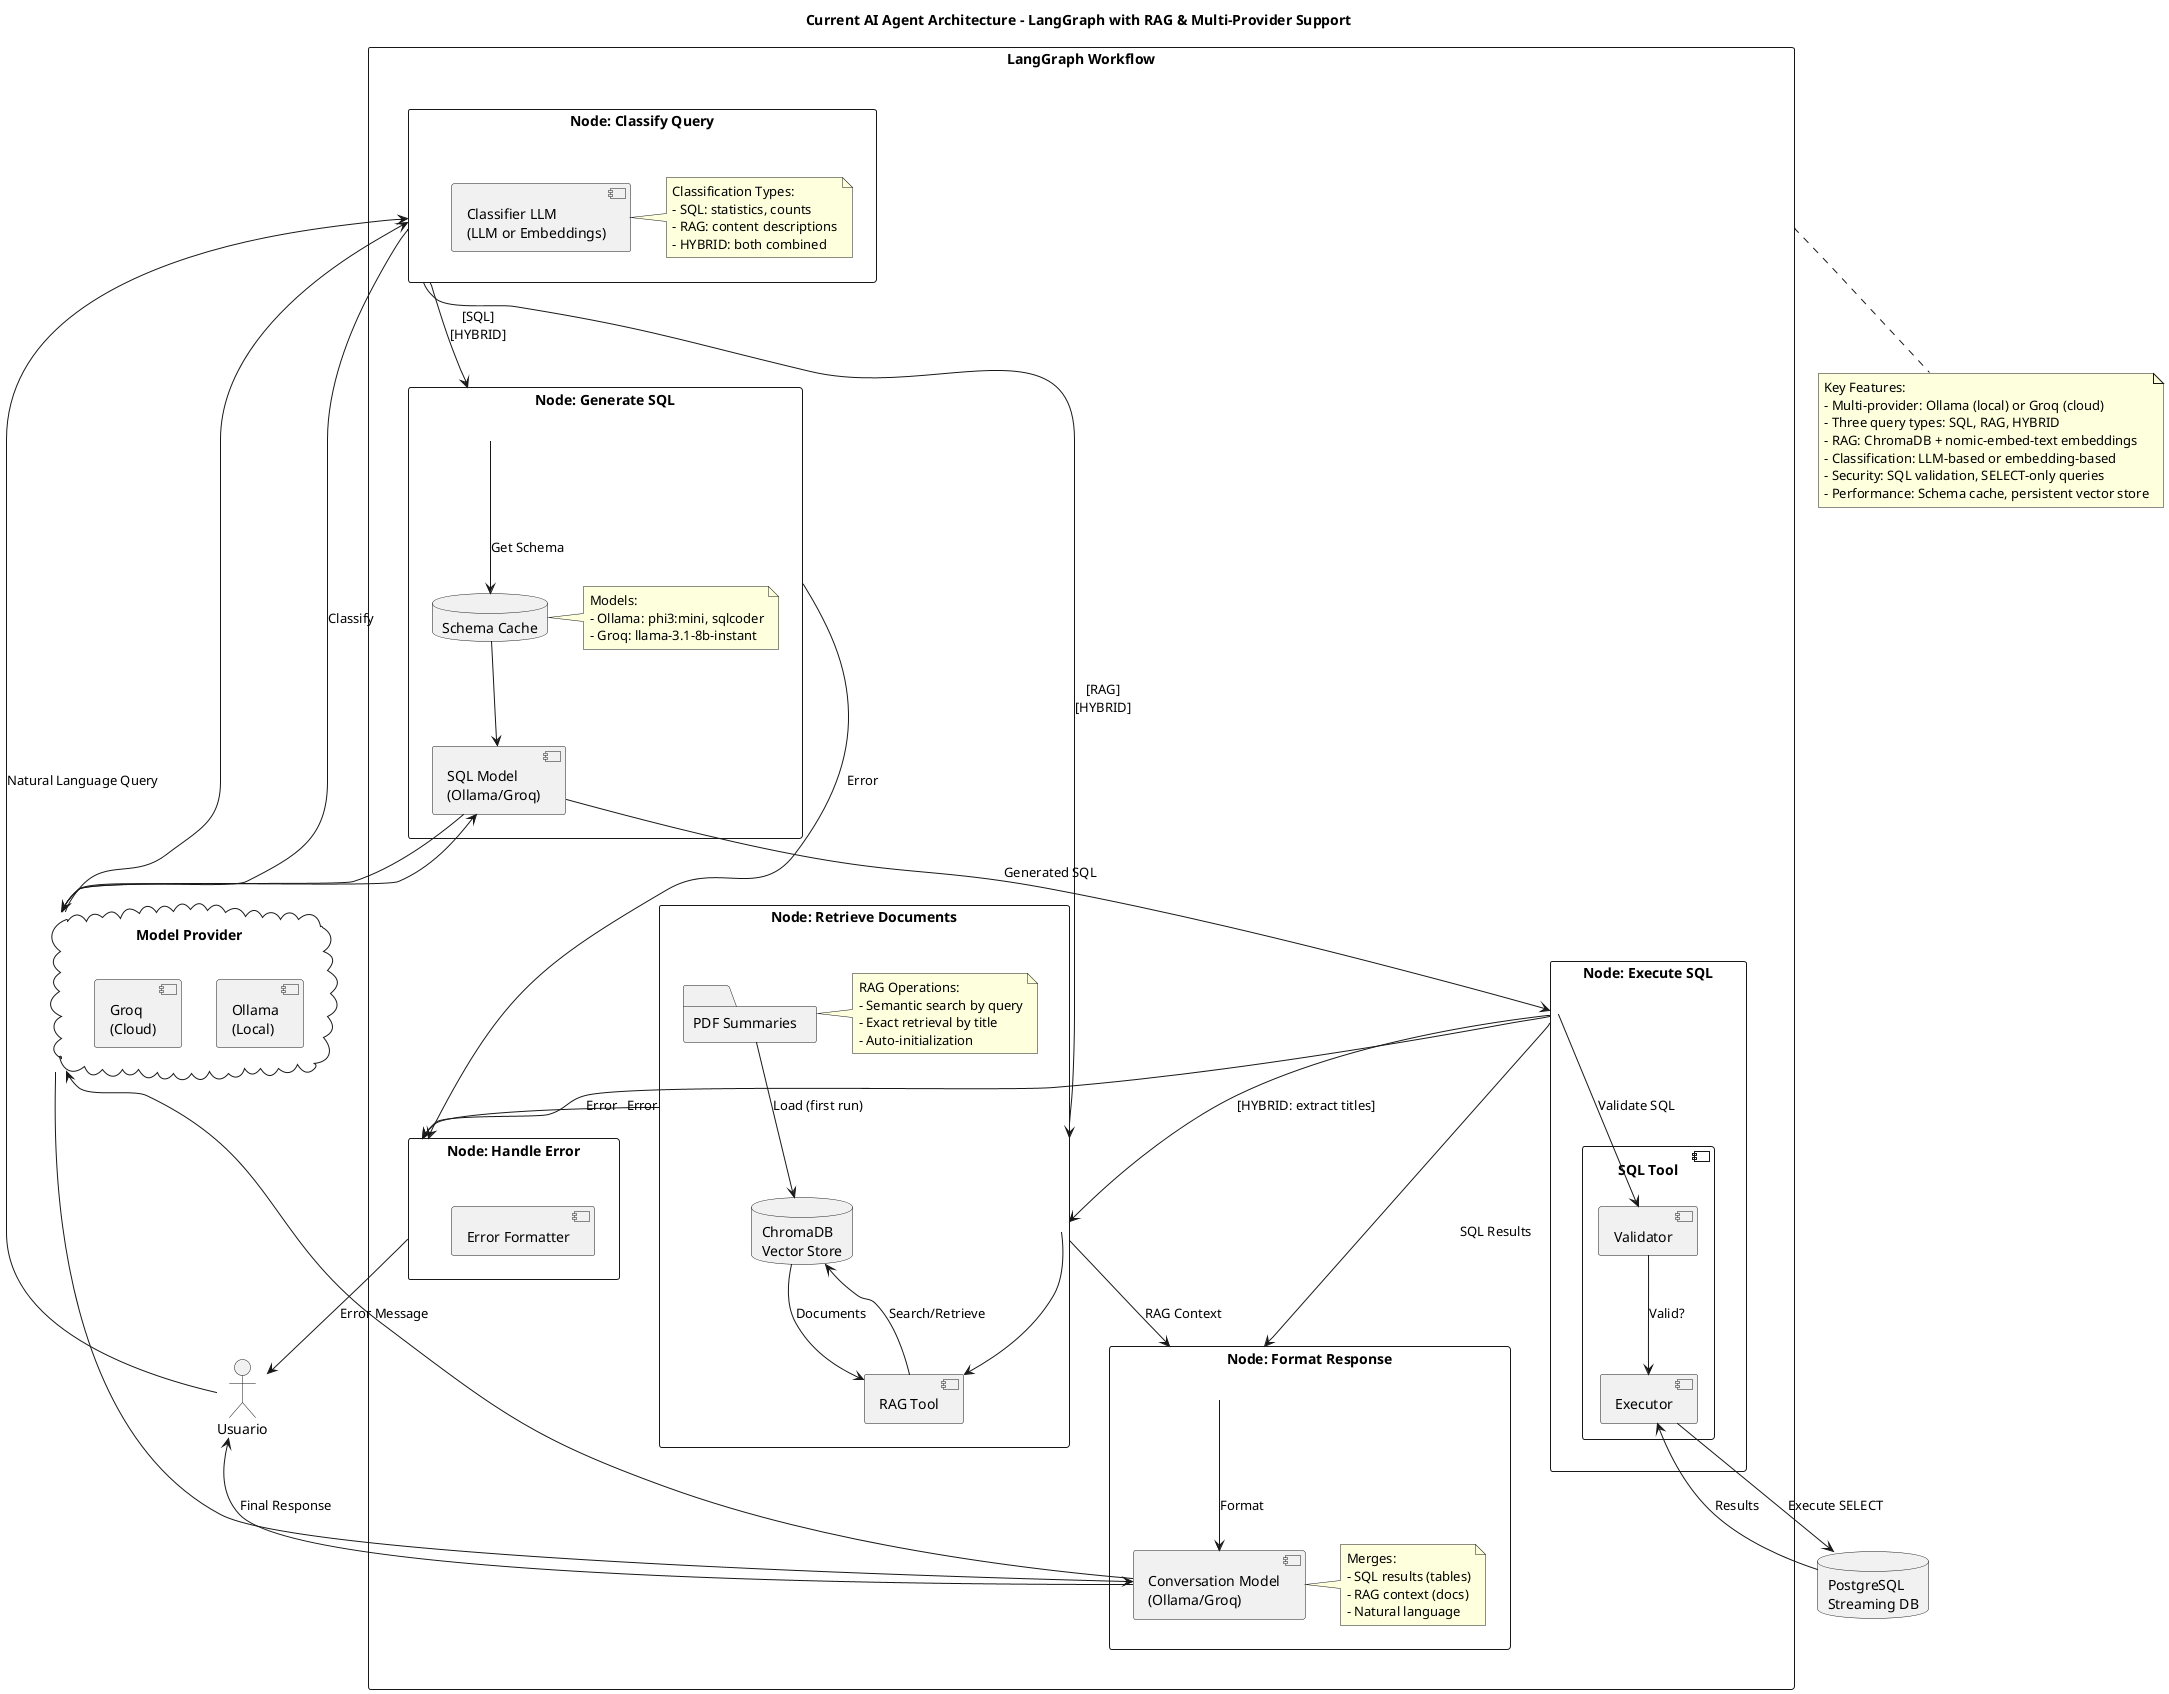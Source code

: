 @startuml implemented_architecture
title Current AI Agent Architecture - LangGraph with RAG & Multi-Provider Support

actor Usuario

cloud "Model Provider" as Provider {
    component "Ollama\n(Local)" as Ollama
    component "Groq\n(Cloud)" as Groq
}

rectangle "LangGraph Workflow" as LG {
    rectangle "Node: Classify Query" as N1 {
        component "Classifier LLM\n(LLM or Embeddings)" as Classifier
        note right
          Classification Types:
          - SQL: statistics, counts
          - RAG: content descriptions
          - HYBRID: both combined
        end note
    }
    
    rectangle "Node: Generate SQL" as N2 {
        component "SQL Model\n(Ollama/Groq)" as SQL_LLM
        database "Schema Cache" as SC
        note right
          Models:
          - Ollama: phi3:mini, sqlcoder
          - Groq: llama-3.1-8b-instant
        end note
    }
    
    rectangle "Node: Execute SQL" as N3 {
        component "SQL Tool" as SQLTool {
            component "Validator" as Val
            component "Executor" as Exec
        }
    }
    
    rectangle "Node: Retrieve Documents" as N_RAG {
        component "RAG Tool" as RAGTool
        database "ChromaDB\nVector Store" as VectorDB
        folder "PDF Summaries" as PDFs
        note right
          RAG Operations:
          - Semantic search by query
          - Exact retrieval by title
          - Auto-initialization
        end note
    }
    
    rectangle "Node: Format Response" as N4 {
        component "Conversation Model\n(Ollama/Groq)" as Conv_LLM
        note right
          Merges:
          - SQL results (tables)
          - RAG context (docs)
          - Natural language
        end note
    }
    
    rectangle "Node: Handle Error" as N5 {
        component "Error Formatter" as EF
    }
}

database "PostgreSQL\nStreaming DB" as DB

' Main flow
Usuario --> N1 : Natural Language Query

N1 --> Provider : Classify
Provider --> N1

N1 --> N2 : [SQL]\n[HYBRID]
N1 --> N_RAG : [RAG]\n[HYBRID]

' SQL Path
N2 --> SC : Get Schema
SC --> SQL_LLM
SQL_LLM --> Provider
Provider --> SQL_LLM
SQL_LLM --> N3 : Generated SQL

N3 --> Val : Validate SQL
Val --> Exec : Valid?
Exec --> DB : Execute SELECT
DB --> Exec : Results

' RAG Path
N_RAG --> RAGTool
RAGTool --> VectorDB : Search/Retrieve
VectorDB --> RAGTool : Documents
PDFs -down-> VectorDB : Load (first run)

' Convergence
N3 --> N4 : SQL Results
N3 --> N_RAG : [HYBRID: extract titles]
N_RAG --> N4 : RAG Context

N4 --> Conv_LLM : Format
Conv_LLM --> Provider
Provider --> Conv_LLM
Conv_LLM --> Usuario : Final Response

' Error handling
N2 -right-> N5 : Error
N3 -right-> N5 : Error
N_RAG -right-> N5 : Error
N5 --> Usuario : Error Message

note bottom of LG
  Key Features:
  - Multi-provider: Ollama (local) or Groq (cloud)
  - Three query types: SQL, RAG, HYBRID
  - RAG: ChromaDB + nomic-embed-text embeddings
  - Classification: LLM-based or embedding-based
  - Security: SQL validation, SELECT-only queries
  - Performance: Schema cache, persistent vector store
end note

@enduml
